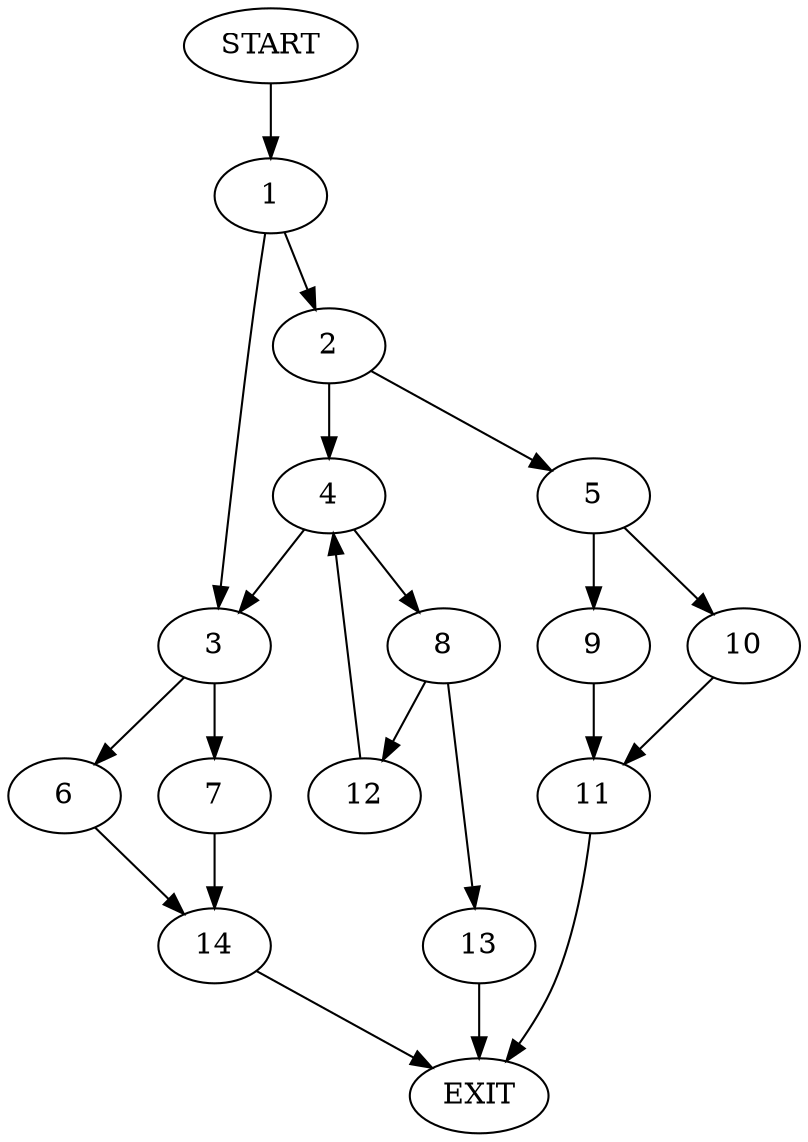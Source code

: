 digraph {
0 [label="START"]
15 [label="EXIT"]
0 -> 1
1 -> 2
1 -> 3
2 -> 4
2 -> 5
3 -> 6
3 -> 7
4 -> 3
4 -> 8
5 -> 9
5 -> 10
10 -> 11
9 -> 11
11 -> 15
8 -> 12
8 -> 13
13 -> 15
12 -> 4
6 -> 14
7 -> 14
14 -> 15
}
